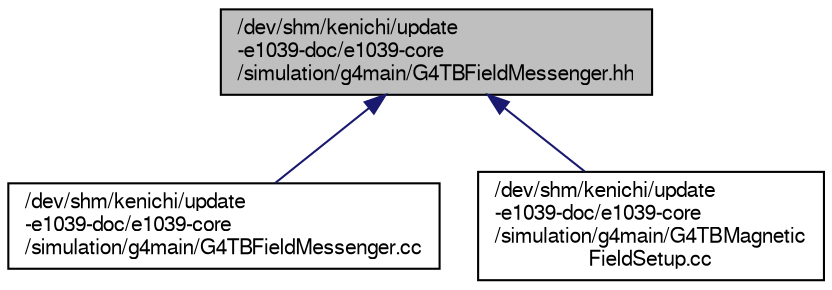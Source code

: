 digraph "/dev/shm/kenichi/update-e1039-doc/e1039-core/simulation/g4main/G4TBFieldMessenger.hh"
{
  bgcolor="transparent";
  edge [fontname="FreeSans",fontsize="10",labelfontname="FreeSans",labelfontsize="10"];
  node [fontname="FreeSans",fontsize="10",shape=record];
  Node1 [label="/dev/shm/kenichi/update\l-e1039-doc/e1039-core\l/simulation/g4main/G4TBFieldMessenger.hh",height=0.2,width=0.4,color="black", fillcolor="grey75", style="filled" fontcolor="black"];
  Node1 -> Node2 [dir="back",color="midnightblue",fontsize="10",style="solid",fontname="FreeSans"];
  Node2 [label="/dev/shm/kenichi/update\l-e1039-doc/e1039-core\l/simulation/g4main/G4TBFieldMessenger.cc",height=0.2,width=0.4,color="black",URL="$d5/d93/G4TBFieldMessenger_8cc.html"];
  Node1 -> Node3 [dir="back",color="midnightblue",fontsize="10",style="solid",fontname="FreeSans"];
  Node3 [label="/dev/shm/kenichi/update\l-e1039-doc/e1039-core\l/simulation/g4main/G4TBMagnetic\lFieldSetup.cc",height=0.2,width=0.4,color="black",URL="$de/d4e/G4TBMagneticFieldSetup_8cc.html"];
}
